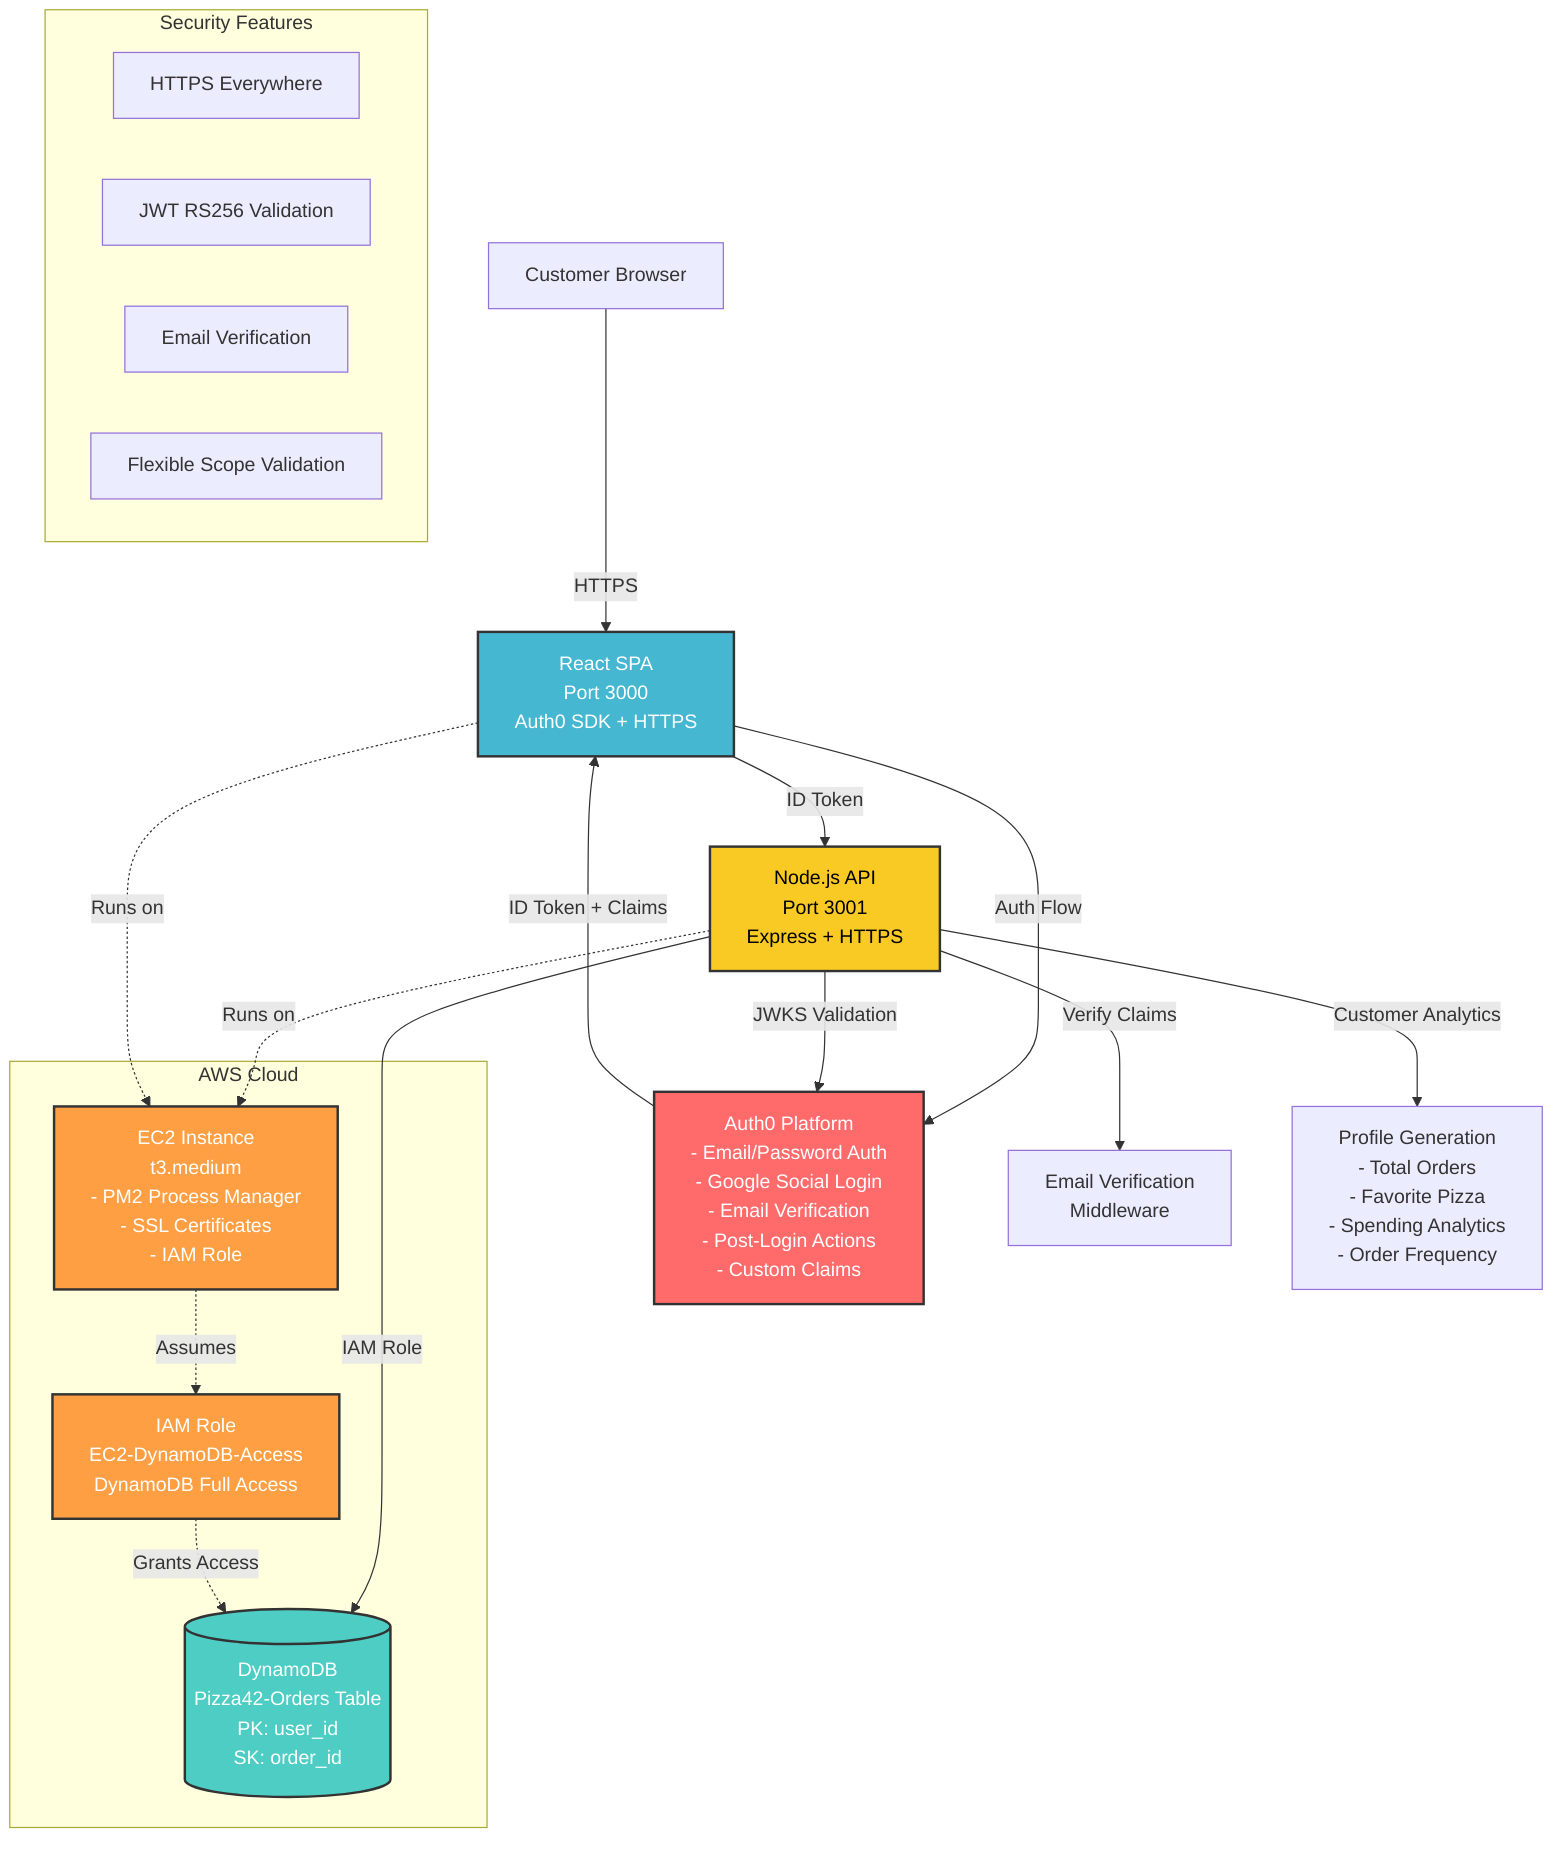 graph TB
    User[Customer Browser] -->|HTTPS| Frontend[React SPA<br/>Port 3000<br/>Auth0 SDK + HTTPS]
    
    Frontend -->|Auth Flow| Auth0[Auth0 Platform<br/>- Email/Password Auth<br/>- Google Social Login<br/>- Email Verification<br/>- Post-Login Actions<br/>- Custom Claims]
    
    Auth0 -->|ID Token + Claims| Frontend
    Frontend -->|ID Token| Backend[Node.js API<br/>Port 3001<br/>Express + HTTPS]
    
    Backend -->|JWKS Validation| Auth0
    Backend -->|Verify Claims| EmailMW[Email Verification<br/>Middleware]
    
    Backend -->|IAM Role| DynamoDB[(DynamoDB<br/>Pizza42-Orders Table<br/>PK: user_id<br/>SK: order_id)]
    
    Backend -->|Customer Analytics| Analytics[Profile Generation<br/>- Total Orders<br/>- Favorite Pizza<br/>- Spending Analytics<br/>- Order Frequency]
    
    subgraph "AWS Cloud"
        EC2[EC2 Instance<br/>t3.medium<br/>- PM2 Process Manager<br/>- SSL Certificates<br/>- IAM Role]
        IAM[IAM Role<br/>EC2-DynamoDB-Access<br/>DynamoDB Full Access]
        DynamoDB
        EC2 -.->|Assumes| IAM
        IAM -.->|Grants Access| DynamoDB
    end
    
    Backend -.->|Runs on| EC2
    Frontend -.->|Runs on| EC2
    
    subgraph "Security Features"
        HTTPS[HTTPS Everywhere]
        JWT[JWT RS256 Validation]
        EmailVerif[Email Verification]
        Scopes[Flexible Scope Validation]
    end
    
    classDef authService fill:#ff6b6b,stroke:#333,stroke-width:2px,color:#fff
    classDef database fill:#4ecdc4,stroke:#333,stroke-width:2px,color:#fff
    classDef frontend fill:#45b7d1,stroke:#333,stroke-width:2px,color:#fff
    classDef backend fill:#f9ca24,stroke:#333,stroke-width:2px,color:#000
    classDef aws fill:#ff9f43,stroke:#333,stroke-width:2px,color:#fff
    
    class Auth0 authService
    class DynamoDB database
    class Frontend frontend
    class Backend backend
    class EC2,IAM aws